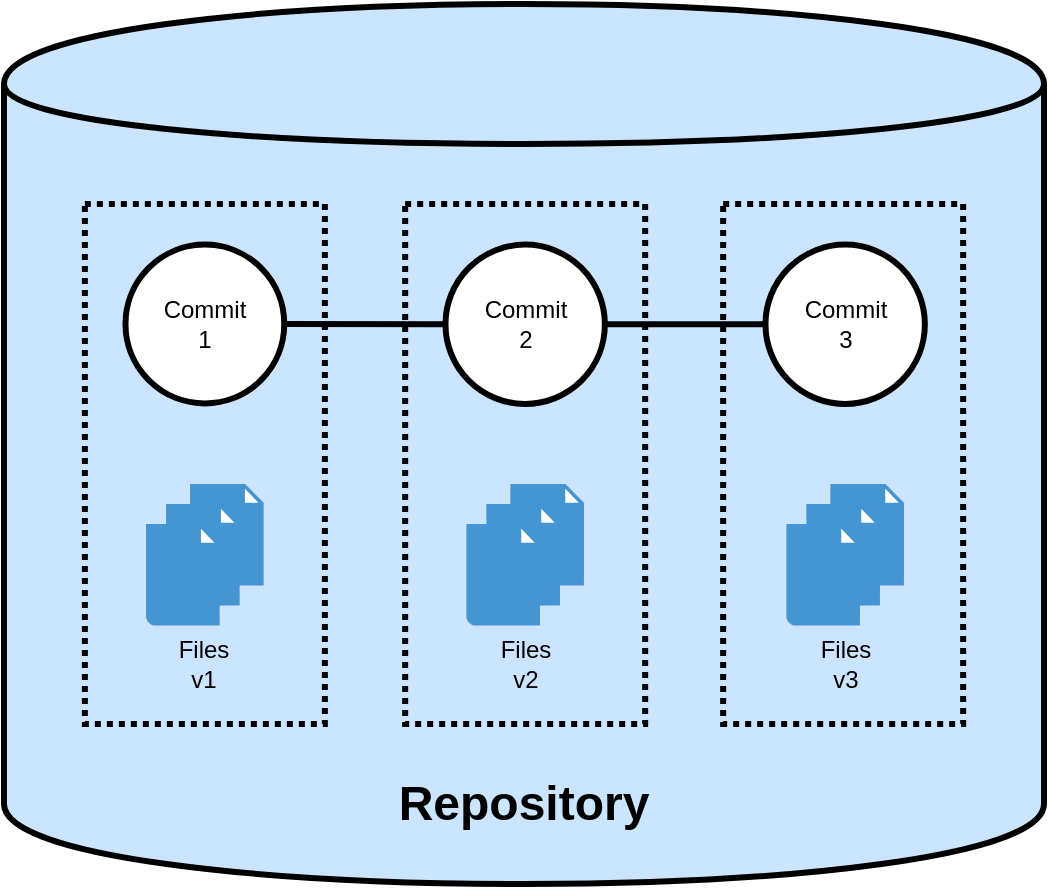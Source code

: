 <mxfile version="13.4.5" type="device"><diagram id="1vah80A7K6ktCt1jhF-4" name="Page-1"><mxGraphModel dx="898" dy="1220" grid="1" gridSize="10" guides="1" tooltips="1" connect="1" arrows="1" fold="1" page="1" pageScale="1" pageWidth="850" pageHeight="1100" background="#ffffff" math="0" shadow="0"><root><mxCell id="0"/><mxCell id="1" parent="0"/><mxCell id="10" value="&lt;h1&gt;&lt;br&gt;&lt;/h1&gt;" style="shape=cylinder;whiteSpace=wrap;html=1;boundedLbl=1;strokeWidth=3;align=left;fillColor=#CCE5FF;" parent="1" vertex="1"><mxGeometry x="40" y="40" width="520" height="440" as="geometry"/></mxCell><mxCell id="2" value="Commit&lt;br&gt;1" style="ellipse;whiteSpace=wrap;html=1;aspect=fixed;strokeWidth=3;" parent="1" vertex="1"><mxGeometry x="100.73" y="160.3" width="79.4" height="79.4" as="geometry"/></mxCell><mxCell id="3" value="Commit&lt;br&gt;2" style="ellipse;whiteSpace=wrap;html=1;aspect=fixed;strokeWidth=3;" parent="1" vertex="1"><mxGeometry x="260.73" y="160.3" width="79.7" height="79.7" as="geometry"/></mxCell><mxCell id="4" value="Commit&lt;br&gt;3" style="ellipse;whiteSpace=wrap;html=1;aspect=fixed;strokeWidth=3;" parent="1" vertex="1"><mxGeometry x="420.73" y="160.3" width="79.7" height="79.7" as="geometry"/></mxCell><mxCell id="8" value="" style="endArrow=none;html=1;entryX=0;entryY=0.5;exitX=1;exitY=0.5;strokeWidth=3;endFill=0;" parent="1" source="3" target="4" edge="1"><mxGeometry width="50" height="50" relative="1" as="geometry"><mxPoint x="150.73" y="290" as="sourcePoint"/><mxPoint x="200.73" y="240" as="targetPoint"/></mxGeometry></mxCell><mxCell id="9" value="" style="endArrow=none;html=1;strokeWidth=3;entryX=0;entryY=0.5;exitX=1;exitY=0.5;" parent="1" source="2" target="3" edge="1"><mxGeometry width="50" height="50" relative="1" as="geometry"><mxPoint x="150.73" y="290" as="sourcePoint"/><mxPoint x="200.73" y="240" as="targetPoint"/></mxGeometry></mxCell><mxCell id="LzootIgWYRKK6utNdJAp-16" value="" style="shadow=0;dashed=0;html=1;strokeColor=none;fillColor=#4495D1;labelPosition=center;verticalLabelPosition=bottom;verticalAlign=top;align=center;outlineConnect=0;shape=mxgraph.veeam.2d.file;" parent="1" vertex="1"><mxGeometry x="133.03" y="280" width="36.8" height="50.8" as="geometry"/></mxCell><mxCell id="LzootIgWYRKK6utNdJAp-17" value="" style="shadow=0;dashed=0;html=1;strokeColor=none;fillColor=#4495D1;labelPosition=center;verticalLabelPosition=bottom;verticalAlign=top;align=center;outlineConnect=0;shape=mxgraph.veeam.2d.file;" parent="1" vertex="1"><mxGeometry x="121.03" y="290" width="36.8" height="50.8" as="geometry"/></mxCell><mxCell id="LzootIgWYRKK6utNdJAp-18" value="" style="shadow=0;dashed=0;html=1;strokeColor=none;fillColor=#4495D1;labelPosition=center;verticalLabelPosition=bottom;verticalAlign=top;align=center;outlineConnect=0;shape=mxgraph.veeam.2d.file;" parent="1" vertex="1"><mxGeometry x="111.03" y="300" width="36.8" height="50.8" as="geometry"/></mxCell><mxCell id="LzootIgWYRKK6utNdJAp-19" value="" style="shadow=0;dashed=0;html=1;strokeColor=none;fillColor=#4495D1;labelPosition=center;verticalLabelPosition=bottom;verticalAlign=top;align=center;outlineConnect=0;shape=mxgraph.veeam.2d.file;" parent="1" vertex="1"><mxGeometry x="293.18" y="280" width="36.8" height="50.8" as="geometry"/></mxCell><mxCell id="LzootIgWYRKK6utNdJAp-20" value="" style="shadow=0;dashed=0;html=1;strokeColor=none;fillColor=#4495D1;labelPosition=center;verticalLabelPosition=bottom;verticalAlign=top;align=center;outlineConnect=0;shape=mxgraph.veeam.2d.file;" parent="1" vertex="1"><mxGeometry x="281.18" y="290" width="36.8" height="50.8" as="geometry"/></mxCell><mxCell id="LzootIgWYRKK6utNdJAp-21" value="" style="shadow=0;dashed=0;html=1;strokeColor=none;fillColor=#4495D1;labelPosition=center;verticalLabelPosition=bottom;verticalAlign=top;align=center;outlineConnect=0;shape=mxgraph.veeam.2d.file;" parent="1" vertex="1"><mxGeometry x="271.18" y="300" width="36.8" height="50.8" as="geometry"/></mxCell><mxCell id="LzootIgWYRKK6utNdJAp-22" value="" style="shadow=0;dashed=0;html=1;strokeColor=none;fillColor=#4495D1;labelPosition=center;verticalLabelPosition=bottom;verticalAlign=top;align=center;outlineConnect=0;shape=mxgraph.veeam.2d.file;" parent="1" vertex="1"><mxGeometry x="453.18" y="280" width="36.8" height="50.8" as="geometry"/></mxCell><mxCell id="LzootIgWYRKK6utNdJAp-23" value="" style="shadow=0;dashed=0;html=1;strokeColor=none;fillColor=#4495D1;labelPosition=center;verticalLabelPosition=bottom;verticalAlign=top;align=center;outlineConnect=0;shape=mxgraph.veeam.2d.file;" parent="1" vertex="1"><mxGeometry x="441.18" y="290" width="36.8" height="50.8" as="geometry"/></mxCell><mxCell id="LzootIgWYRKK6utNdJAp-24" value="" style="shadow=0;dashed=0;html=1;strokeColor=none;fillColor=#4495D1;labelPosition=center;verticalLabelPosition=bottom;verticalAlign=top;align=center;outlineConnect=0;shape=mxgraph.veeam.2d.file;" parent="1" vertex="1"><mxGeometry x="431.18" y="300" width="36.8" height="50.8" as="geometry"/></mxCell><mxCell id="LzootIgWYRKK6utNdJAp-26" value="Files&lt;br&gt;v1" style="text;html=1;strokeColor=none;fillColor=none;align=center;verticalAlign=middle;whiteSpace=wrap;rounded=0;" parent="1" vertex="1"><mxGeometry x="120.43" y="360" width="40" height="20" as="geometry"/></mxCell><mxCell id="LzootIgWYRKK6utNdJAp-27" value="Files&lt;br&gt;v2" style="text;html=1;strokeColor=none;fillColor=none;align=center;verticalAlign=middle;whiteSpace=wrap;rounded=0;" parent="1" vertex="1"><mxGeometry x="280.58" y="360" width="40" height="20" as="geometry"/></mxCell><mxCell id="LzootIgWYRKK6utNdJAp-28" value="Files&lt;br&gt;v3" style="text;html=1;strokeColor=none;fillColor=none;align=center;verticalAlign=middle;whiteSpace=wrap;rounded=0;" parent="1" vertex="1"><mxGeometry x="440.58" y="360" width="40" height="20" as="geometry"/></mxCell><mxCell id="GAF7Az4xLPFggu_e14xt-11" value="" style="rounded=0;whiteSpace=wrap;html=1;strokeWidth=3;dashed=1;dashPattern=1 1;fillColor=none;" vertex="1" parent="1"><mxGeometry x="80.43" y="140" width="120" height="260" as="geometry"/></mxCell><mxCell id="GAF7Az4xLPFggu_e14xt-12" value="" style="rounded=0;whiteSpace=wrap;html=1;strokeWidth=3;dashed=1;dashPattern=1 1;fillColor=none;" vertex="1" parent="1"><mxGeometry x="240.58" y="140" width="120" height="260" as="geometry"/></mxCell><mxCell id="GAF7Az4xLPFggu_e14xt-13" value="" style="rounded=0;whiteSpace=wrap;html=1;strokeWidth=3;dashed=1;dashPattern=1 1;fillColor=none;" vertex="1" parent="1"><mxGeometry x="399.58" y="140" width="120" height="260" as="geometry"/></mxCell><mxCell id="GAF7Az4xLPFggu_e14xt-14" value="&lt;h1&gt;Repository&lt;/h1&gt;" style="text;html=1;strokeColor=none;fillColor=none;spacing=5;spacingTop=-20;whiteSpace=wrap;overflow=hidden;rounded=0;dashed=1;dashPattern=1 1;align=center;" vertex="1" parent="1"><mxGeometry x="229.58" y="420" width="140" height="40" as="geometry"/></mxCell></root></mxGraphModel></diagram></mxfile>
